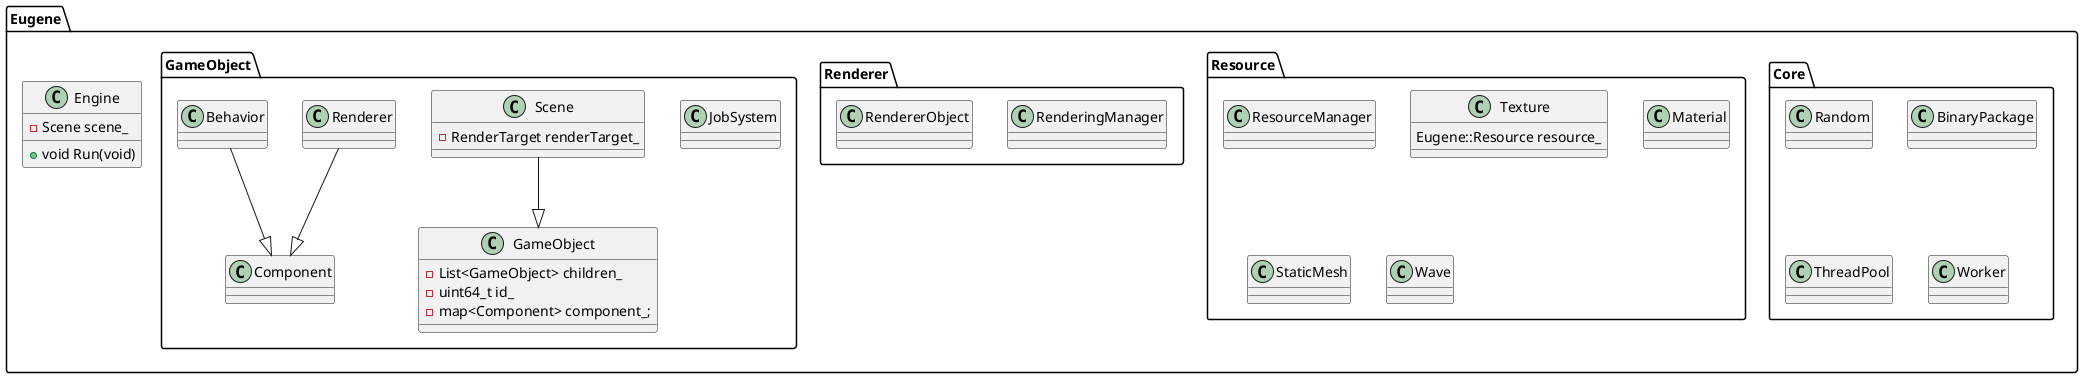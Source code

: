 @startuml ClassDiagram

namespace Eugene {

   class Engine
   {
        + void Run(void)
        - Scene scene_
   }

   namespace Core  {
        class Random
        {
            
        }

        class BinaryPackage
        {

        }

        class ThreadPool
        {

        }

        class Worker
        {

        }
   }

   namespace Resource {
        class ResourceManager
        {

        }

        class Texture
        {
            Eugene::Resource resource_
        }

        class Material
        {

        }

        class StaticMesh
        {

        }

        class Wave
        {

        }

   }

   namespace Renderer {
        class RenderingManager
        {

        }

        class RendererObject
        {

        }
   }

   namespace GameObject{

        class JobSystem
        {

        }

        class GameObject
        {
            - List<GameObject> children_
            - uint64_t id_
            - map<Component> component_;
        }

        class Scene 
        {

            - RenderTarget renderTarget_
        }

        Scene --|> GameObject

        class Component
        {
            
        }

        class Renderer
        {

        }

        Renderer --|> Component

        class Behavior
        {

        }

        Behavior --|> Component

        

   }
}

@enduml